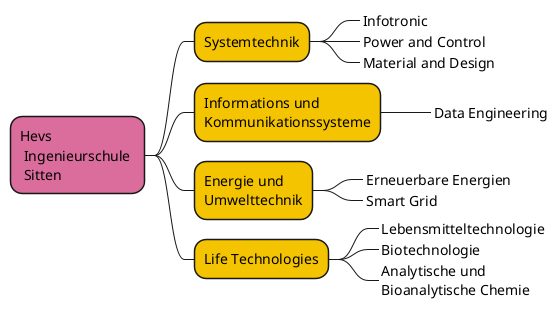@startmindmap

<style>
mindmapDiagram {
  .pink {
    BackgroundColor #da6d9c
  }
  .yellow {
    BackgroundColor #f5c400
  }
}
</style>

*        Hevs \n Ingenieurschule \n Sitten <<pink>>

** Systemtechnik<<yellow>>
***_ Infotronic
***_ Power and Control
***_ Material and Design


** Informations und \nKommunikationssysteme<<yellow>>
***_ Data Engineering



** Energie und \nUmwelttechnik<<yellow>>
***_ Erneuerbare Energien
***_ Smart Grid

** Life Technologies<<yellow>>
***_ Lebensmitteltechnologie
***_ Biotechnologie
***_ Analytische und \nBioanalytische Chemie

left side

@endmindmap